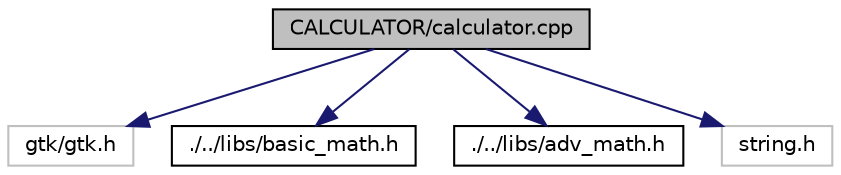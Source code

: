 digraph "CALCULATOR/calculator.cpp"
{
  edge [fontname="Helvetica",fontsize="10",labelfontname="Helvetica",labelfontsize="10"];
  node [fontname="Helvetica",fontsize="10",shape=record];
  Node0 [label="CALCULATOR/calculator.cpp",height=0.2,width=0.4,color="black", fillcolor="grey75", style="filled", fontcolor="black"];
  Node0 -> Node1 [color="midnightblue",fontsize="10",style="solid",fontname="Helvetica"];
  Node1 [label="gtk/gtk.h",height=0.2,width=0.4,color="grey75", fillcolor="white", style="filled"];
  Node0 -> Node2 [color="midnightblue",fontsize="10",style="solid",fontname="Helvetica"];
  Node2 [label="./../libs/basic_math.h",height=0.2,width=0.4,color="black", fillcolor="white", style="filled",URL="$basic__math_8h.html",tooltip="Hlavička základních matematických funkcí "];
  Node0 -> Node3 [color="midnightblue",fontsize="10",style="solid",fontname="Helvetica"];
  Node3 [label="./../libs/adv_math.h",height=0.2,width=0.4,color="black", fillcolor="white", style="filled",URL="$adv__math_8h.html",tooltip="Hlavička pokročilých matematických funkcí "];
  Node0 -> Node4 [color="midnightblue",fontsize="10",style="solid",fontname="Helvetica"];
  Node4 [label="string.h",height=0.2,width=0.4,color="grey75", fillcolor="white", style="filled"];
}
